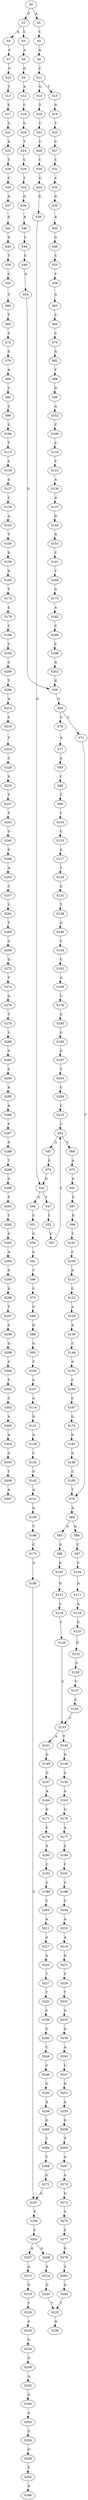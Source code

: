 strict digraph  {
	S0 -> S1 [ label = C ];
	S0 -> S2 [ label = A ];
	S1 -> S3 [ label = C ];
	S1 -> S4 [ label = A ];
	S2 -> S5 [ label = C ];
	S3 -> S6 [ label = A ];
	S4 -> S7 [ label = C ];
	S5 -> S8 [ label = A ];
	S6 -> S9 [ label = G ];
	S7 -> S10 [ label = C ];
	S8 -> S11 [ label = C ];
	S9 -> S12 [ label = A ];
	S10 -> S13 [ label = T ];
	S11 -> S14 [ label = G ];
	S11 -> S15 [ label = T ];
	S12 -> S16 [ label = C ];
	S13 -> S17 [ label = C ];
	S14 -> S18 [ label = T ];
	S15 -> S19 [ label = G ];
	S16 -> S20 [ label = G ];
	S17 -> S21 [ label = C ];
	S18 -> S22 [ label = C ];
	S19 -> S23 [ label = T ];
	S20 -> S24 [ label = T ];
	S21 -> S25 [ label = A ];
	S22 -> S26 [ label = C ];
	S23 -> S27 [ label = C ];
	S24 -> S28 [ label = C ];
	S25 -> S29 [ label = T ];
	S26 -> S30 [ label = C ];
	S27 -> S31 [ label = C ];
	S28 -> S32 [ label = T ];
	S29 -> S33 [ label = C ];
	S30 -> S34 [ label = G ];
	S31 -> S35 [ label = C ];
	S32 -> S36 [ label = G ];
	S33 -> S37 [ label = A ];
	S34 -> S38 [ label = G ];
	S35 -> S39 [ label = G ];
	S36 -> S40 [ label = A ];
	S37 -> S41 [ label = G ];
	S38 -> S42 [ label = G ];
	S39 -> S43 [ label = A ];
	S40 -> S44 [ label = C ];
	S41 -> S45 [ label = G ];
	S42 -> S46 [ label = G ];
	S42 -> S47 [ label = T ];
	S43 -> S48 [ label = G ];
	S44 -> S49 [ label = C ];
	S45 -> S50 [ label = T ];
	S46 -> S51 [ label = C ];
	S47 -> S52 [ label = C ];
	S48 -> S53 [ label = C ];
	S49 -> S54 [ label = G ];
	S50 -> S55 [ label = C ];
	S51 -> S56 [ label = C ];
	S52 -> S57 [ label = C ];
	S53 -> S58 [ label = T ];
	S54 -> S59 [ label = G ];
	S55 -> S60 [ label = C ];
	S56 -> S61 [ label = C ];
	S57 -> S62 [ label = C ];
	S58 -> S63 [ label = A ];
	S59 -> S64 [ label = G ];
	S60 -> S65 [ label = T ];
	S61 -> S66 [ label = T ];
	S62 -> S67 [ label = G ];
	S62 -> S68 [ label = C ];
	S63 -> S69 [ label = C ];
	S64 -> S70 [ label = G ];
	S64 -> S71 [ label = C ];
	S65 -> S72 [ label = C ];
	S66 -> S73 [ label = C ];
	S67 -> S74 [ label = G ];
	S68 -> S75 [ label = A ];
	S69 -> S76 [ label = C ];
	S70 -> S77 [ label = A ];
	S71 -> S78 [ label = T ];
	S72 -> S79 [ label = G ];
	S73 -> S80 [ label = C ];
	S74 -> S42 [ label = G ];
	S75 -> S81 [ label = G ];
	S76 -> S82 [ label = G ];
	S77 -> S83 [ label = A ];
	S78 -> S84 [ label = A ];
	S79 -> S85 [ label = A ];
	S80 -> S86 [ label = G ];
	S81 -> S87 [ label = C ];
	S82 -> S88 [ label = T ];
	S83 -> S89 [ label = C ];
	S84 -> S90 [ label = G ];
	S84 -> S91 [ label = A ];
	S85 -> S92 [ label = C ];
	S86 -> S93 [ label = G ];
	S87 -> S94 [ label = G ];
	S88 -> S95 [ label = G ];
	S89 -> S96 [ label = T ];
	S90 -> S97 [ label = C ];
	S91 -> S98 [ label = G ];
	S92 -> S99 [ label = C ];
	S93 -> S100 [ label = T ];
	S94 -> S101 [ label = C ];
	S95 -> S102 [ label = A ];
	S96 -> S103 [ label = C ];
	S97 -> S104 [ label = C ];
	S98 -> S105 [ label = G ];
	S99 -> S106 [ label = C ];
	S100 -> S107 [ label = C ];
	S101 -> S108 [ label = C ];
	S102 -> S109 [ label = C ];
	S103 -> S110 [ label = C ];
	S104 -> S111 [ label = A ];
	S105 -> S112 [ label = G ];
	S106 -> S113 [ label = T ];
	S107 -> S114 [ label = A ];
	S108 -> S115 [ label = A ];
	S109 -> S116 [ label = C ];
	S110 -> S117 [ label = A ];
	S111 -> S118 [ label = A ];
	S112 -> S119 [ label = C ];
	S113 -> S120 [ label = C ];
	S114 -> S121 [ label = G ];
	S115 -> S122 [ label = C ];
	S116 -> S123 [ label = T ];
	S117 -> S124 [ label = T ];
	S118 -> S125 [ label = G ];
	S119 -> S126 [ label = C ];
	S120 -> S127 [ label = G ];
	S121 -> S128 [ label = A ];
	S122 -> S129 [ label = A ];
	S123 -> S130 [ label = A ];
	S124 -> S131 [ label = G ];
	S125 -> S132 [ label = G ];
	S126 -> S133 [ label = C ];
	S127 -> S134 [ label = C ];
	S128 -> S135 [ label = C ];
	S129 -> S136 [ label = A ];
	S130 -> S137 [ label = A ];
	S131 -> S138 [ label = T ];
	S132 -> S139 [ label = G ];
	S133 -> S140 [ label = T ];
	S133 -> S141 [ label = A ];
	S134 -> S142 [ label = A ];
	S135 -> S143 [ label = G ];
	S136 -> S144 [ label = C ];
	S137 -> S145 [ label = G ];
	S138 -> S146 [ label = G ];
	S139 -> S147 [ label = C ];
	S140 -> S148 [ label = G ];
	S141 -> S149 [ label = G ];
	S142 -> S150 [ label = T ];
	S143 -> S151 [ label = A ];
	S144 -> S152 [ label = A ];
	S145 -> S153 [ label = G ];
	S146 -> S154 [ label = C ];
	S147 -> S155 [ label = C ];
	S148 -> S156 [ label = G ];
	S149 -> S157 [ label = G ];
	S150 -> S158 [ label = G ];
	S151 -> S159 [ label = G ];
	S152 -> S160 [ label = C ];
	S153 -> S161 [ label = C ];
	S154 -> S162 [ label = C ];
	S155 -> S133 [ label = C ];
	S156 -> S163 [ label = G ];
	S157 -> S164 [ label = A ];
	S158 -> S165 [ label = G ];
	S159 -> S166 [ label = T ];
	S160 -> S167 [ label = C ];
	S161 -> S168 [ label = T ];
	S162 -> S169 [ label = A ];
	S163 -> S170 [ label = G ];
	S164 -> S171 [ label = G ];
	S165 -> S172 [ label = T ];
	S166 -> S173 [ label = C ];
	S167 -> S174 [ label = G ];
	S168 -> S175 [ label = G ];
	S169 -> S176 [ label = C ];
	S170 -> S177 [ label = A ];
	S171 -> S178 [ label = C ];
	S172 -> S179 [ label = C ];
	S173 -> S180 [ label = G ];
	S174 -> S181 [ label = G ];
	S175 -> S182 [ label = A ];
	S176 -> S183 [ label = G ];
	S177 -> S184 [ label = C ];
	S178 -> S185 [ label = A ];
	S179 -> S186 [ label = C ];
	S180 -> S187 [ label = G ];
	S181 -> S188 [ label = G ];
	S182 -> S189 [ label = C ];
	S183 -> S190 [ label = G ];
	S184 -> S191 [ label = C ];
	S185 -> S192 [ label = C ];
	S186 -> S193 [ label = C ];
	S187 -> S194 [ label = T ];
	S188 -> S195 [ label = C ];
	S189 -> S196 [ label = C ];
	S190 -> S197 [ label = G ];
	S191 -> S198 [ label = C ];
	S192 -> S199 [ label = C ];
	S193 -> S200 [ label = C ];
	S194 -> S201 [ label = C ];
	S195 -> S78 [ label = T ];
	S196 -> S202 [ label = G ];
	S197 -> S203 [ label = T ];
	S198 -> S204 [ label = C ];
	S199 -> S205 [ label = C ];
	S200 -> S206 [ label = T ];
	S201 -> S207 [ label = A ];
	S201 -> S208 [ label = G ];
	S202 -> S59 [ label = G ];
	S203 -> S209 [ label = C ];
	S204 -> S210 [ label = A ];
	S205 -> S211 [ label = A ];
	S206 -> S212 [ label = A ];
	S207 -> S213 [ label = A ];
	S208 -> S214 [ label = A ];
	S209 -> S215 [ label = C ];
	S210 -> S216 [ label = A ];
	S211 -> S217 [ label = A ];
	S212 -> S218 [ label = C ];
	S213 -> S219 [ label = G ];
	S214 -> S220 [ label = G ];
	S215 -> S62 [ label = C ];
	S216 -> S221 [ label = G ];
	S217 -> S222 [ label = A ];
	S218 -> S223 [ label = T ];
	S219 -> S224 [ label = T ];
	S220 -> S225 [ label = T ];
	S221 -> S226 [ label = T ];
	S222 -> S227 [ label = T ];
	S223 -> S228 [ label = C ];
	S224 -> S229 [ label = A ];
	S225 -> S230 [ label = A ];
	S226 -> S231 [ label = T ];
	S227 -> S232 [ label = T ];
	S228 -> S233 [ label = G ];
	S229 -> S234 [ label = G ];
	S231 -> S235 [ label = G ];
	S232 -> S236 [ label = C ];
	S233 -> S237 [ label = T ];
	S234 -> S238 [ label = G ];
	S235 -> S239 [ label = G ];
	S236 -> S240 [ label = G ];
	S237 -> S241 [ label = T ];
	S238 -> S242 [ label = A ];
	S239 -> S243 [ label = A ];
	S240 -> S244 [ label = C ];
	S241 -> S245 [ label = G ];
	S242 -> S246 [ label = G ];
	S243 -> S247 [ label = C ];
	S244 -> S248 [ label = C ];
	S245 -> S249 [ label = G ];
	S246 -> S250 [ label = A ];
	S247 -> S251 [ label = G ];
	S248 -> S252 [ label = G ];
	S249 -> S253 [ label = A ];
	S250 -> S254 [ label = G ];
	S251 -> S255 [ label = A ];
	S252 -> S256 [ label = A ];
	S253 -> S257 [ label = C ];
	S254 -> S258 [ label = G ];
	S255 -> S259 [ label = G ];
	S256 -> S260 [ label = G ];
	S257 -> S261 [ label = C ];
	S258 -> S262 [ label = T ];
	S259 -> S263 [ label = T ];
	S260 -> S264 [ label = T ];
	S261 -> S265 [ label = T ];
	S262 -> S266 [ label = A ];
	S263 -> S267 [ label = A ];
	S264 -> S268 [ label = C ];
	S265 -> S269 [ label = G ];
	S267 -> S270 [ label = G ];
	S268 -> S271 [ label = G ];
	S269 -> S272 [ label = G ];
	S270 -> S273 [ label = G ];
	S271 -> S187 [ label = G ];
	S272 -> S274 [ label = T ];
	S273 -> S275 [ label = T ];
	S274 -> S276 [ label = G ];
	S275 -> S277 [ label = C ];
	S276 -> S278 [ label = T ];
	S277 -> S279 [ label = G ];
	S278 -> S280 [ label = C ];
	S279 -> S281 [ label = A ];
	S280 -> S282 [ label = G ];
	S281 -> S283 [ label = G ];
	S282 -> S284 [ label = C ];
	S283 -> S225 [ label = T ];
	S284 -> S285 [ label = A ];
	S285 -> S286 [ label = A ];
	S286 -> S287 [ label = C ];
	S287 -> S288 [ label = G ];
	S288 -> S289 [ label = T ];
	S289 -> S290 [ label = C ];
	S290 -> S291 [ label = T ];
	S291 -> S292 [ label = T ];
	S292 -> S293 [ label = G ];
	S293 -> S294 [ label = A ];
	S294 -> S295 [ label = G ];
	S295 -> S296 [ label = G ];
	S296 -> S297 [ label = T ];
	S297 -> S298 [ label = C ];
	S298 -> S299 [ label = G ];
	S299 -> S300 [ label = C ];
	S300 -> S301 [ label = T ];
	S301 -> S302 [ label = C ];
	S302 -> S303 [ label = A ];
	S303 -> S304 [ label = A ];
	S304 -> S305 [ label = G ];
	S305 -> S306 [ label = T ];
	S306 -> S307 [ label = A ];
}
